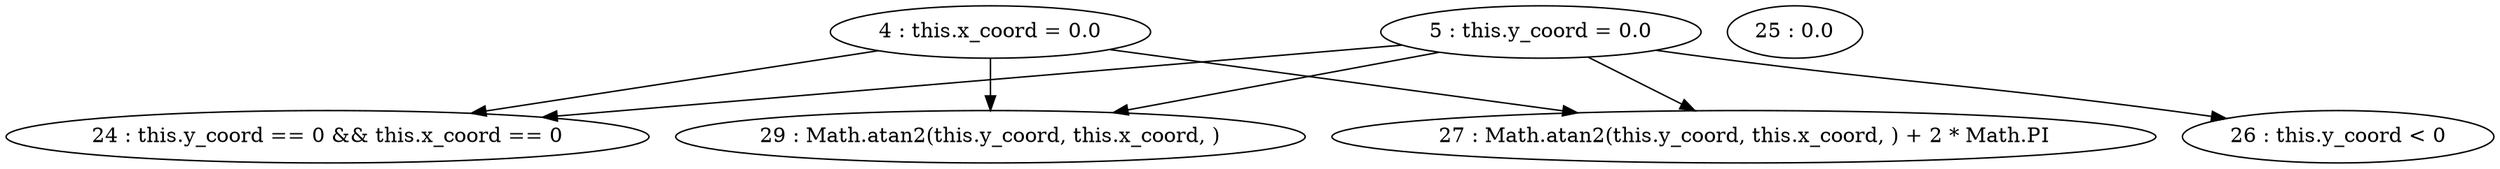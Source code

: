 digraph G {
"4 : this.x_coord = 0.0"
"4 : this.x_coord = 0.0" -> "24 : this.y_coord == 0 && this.x_coord == 0"
"4 : this.x_coord = 0.0" -> "29 : Math.atan2(this.y_coord, this.x_coord, )"
"4 : this.x_coord = 0.0" -> "27 : Math.atan2(this.y_coord, this.x_coord, ) + 2 * Math.PI"
"5 : this.y_coord = 0.0"
"5 : this.y_coord = 0.0" -> "24 : this.y_coord == 0 && this.x_coord == 0"
"5 : this.y_coord = 0.0" -> "29 : Math.atan2(this.y_coord, this.x_coord, )"
"5 : this.y_coord = 0.0" -> "27 : Math.atan2(this.y_coord, this.x_coord, ) + 2 * Math.PI"
"5 : this.y_coord = 0.0" -> "26 : this.y_coord < 0"
"24 : this.y_coord == 0 && this.x_coord == 0"
"25 : 0.0"
"26 : this.y_coord < 0"
"27 : Math.atan2(this.y_coord, this.x_coord, ) + 2 * Math.PI"
"29 : Math.atan2(this.y_coord, this.x_coord, )"
}